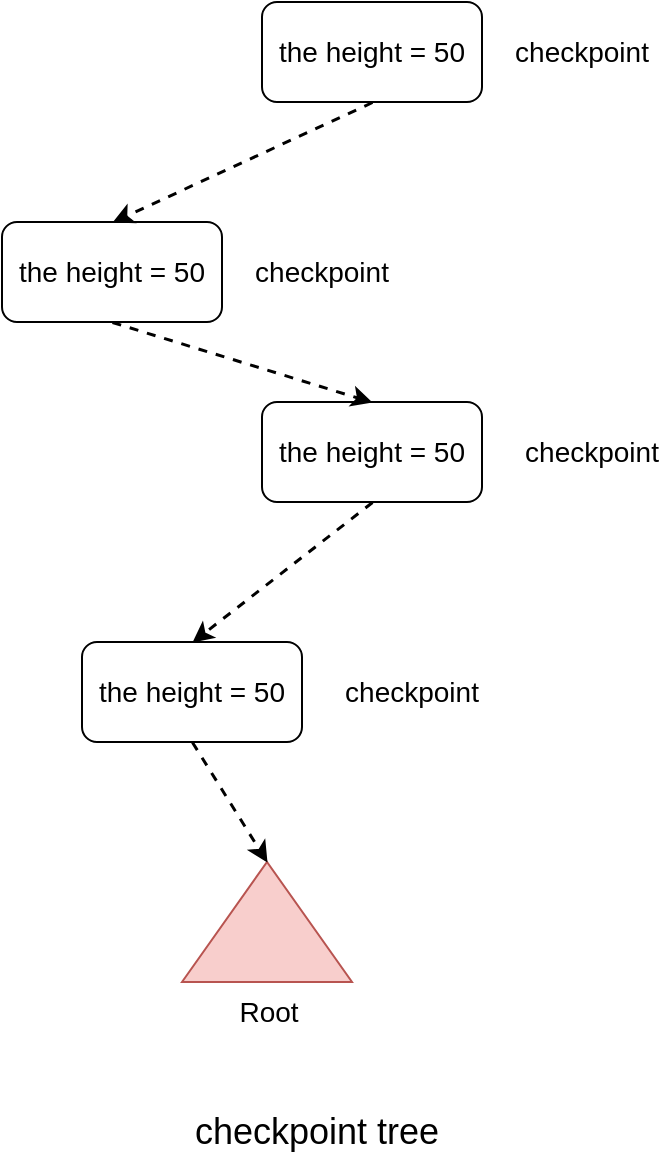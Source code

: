 <mxfile version="20.4.0" type="github">
  <diagram id="BRjr9ZerOnp95mnlU1ed" name="Page-1">
    <mxGraphModel dx="1426" dy="794" grid="1" gridSize="10" guides="1" tooltips="1" connect="1" arrows="1" fold="1" page="1" pageScale="1" pageWidth="850" pageHeight="1100" math="0" shadow="0">
      <root>
        <mxCell id="0" />
        <mxCell id="1" parent="0" />
        <mxCell id="RLKBM7uX8HX1U-3OUpCM-6" value="&lt;font style=&quot;user-select: auto; font-size: 14px;&quot;&gt;the height = 50&lt;/font&gt;" style="rounded=1;whiteSpace=wrap;html=1;" vertex="1" parent="1">
          <mxGeometry x="200" y="470" width="110" height="50" as="geometry" />
        </mxCell>
        <mxCell id="RLKBM7uX8HX1U-3OUpCM-11" value="&lt;font style=&quot;user-select: auto; font-size: 14px;&quot;&gt;the height = 50&lt;/font&gt;" style="rounded=1;whiteSpace=wrap;html=1;" vertex="1" parent="1">
          <mxGeometry x="290" y="350" width="110" height="50" as="geometry" />
        </mxCell>
        <mxCell id="RLKBM7uX8HX1U-3OUpCM-12" value="&lt;font style=&quot;user-select: auto; font-size: 14px;&quot;&gt;the height = 50&lt;/font&gt;" style="rounded=1;whiteSpace=wrap;html=1;" vertex="1" parent="1">
          <mxGeometry x="160" y="260" width="110" height="50" as="geometry" />
        </mxCell>
        <mxCell id="RLKBM7uX8HX1U-3OUpCM-13" value="&lt;font style=&quot;user-select: auto; font-size: 14px;&quot;&gt;the height = 50&lt;/font&gt;" style="rounded=1;whiteSpace=wrap;html=1;" vertex="1" parent="1">
          <mxGeometry x="290" y="150" width="110" height="50" as="geometry" />
        </mxCell>
        <mxCell id="RLKBM7uX8HX1U-3OUpCM-14" value="Root" style="verticalLabelPosition=bottom;verticalAlign=top;html=1;shape=mxgraph.basic.acute_triangle;dx=0.5;fontSize=14;fillColor=#f8cecc;strokeColor=#b85450;" vertex="1" parent="1">
          <mxGeometry x="250" y="580" width="85" height="60" as="geometry" />
        </mxCell>
        <mxCell id="RLKBM7uX8HX1U-3OUpCM-15" value="" style="endArrow=classic;html=1;rounded=0;fontSize=14;strokeWidth=1.5;entryX=0;entryY=0;entryDx=42.5;entryDy=0;dashed=1;entryPerimeter=0;exitX=0.5;exitY=1;exitDx=0;exitDy=0;" edge="1" parent="1" source="RLKBM7uX8HX1U-3OUpCM-6" target="RLKBM7uX8HX1U-3OUpCM-14">
          <mxGeometry width="50" height="50" relative="1" as="geometry">
            <mxPoint x="340" y="540" as="sourcePoint" />
            <mxPoint x="450" y="380" as="targetPoint" />
          </mxGeometry>
        </mxCell>
        <mxCell id="RLKBM7uX8HX1U-3OUpCM-16" value="" style="endArrow=classic;html=1;rounded=0;fontSize=14;strokeWidth=1.5;entryX=0.5;entryY=0;entryDx=0;entryDy=0;dashed=1;exitX=0.5;exitY=1;exitDx=0;exitDy=0;" edge="1" parent="1" source="RLKBM7uX8HX1U-3OUpCM-11" target="RLKBM7uX8HX1U-3OUpCM-6">
          <mxGeometry width="50" height="50" relative="1" as="geometry">
            <mxPoint x="265" y="520" as="sourcePoint" />
            <mxPoint x="302.5" y="590" as="targetPoint" />
          </mxGeometry>
        </mxCell>
        <mxCell id="RLKBM7uX8HX1U-3OUpCM-17" value="" style="endArrow=classic;html=1;rounded=0;fontSize=14;strokeWidth=1.5;entryX=0.5;entryY=0;entryDx=0;entryDy=0;dashed=1;exitX=0.5;exitY=1;exitDx=0;exitDy=0;" edge="1" parent="1" source="RLKBM7uX8HX1U-3OUpCM-12" target="RLKBM7uX8HX1U-3OUpCM-11">
          <mxGeometry width="50" height="50" relative="1" as="geometry">
            <mxPoint x="355" y="410" as="sourcePoint" />
            <mxPoint x="265" y="470" as="targetPoint" />
          </mxGeometry>
        </mxCell>
        <mxCell id="RLKBM7uX8HX1U-3OUpCM-18" value="" style="endArrow=classic;html=1;rounded=0;fontSize=14;strokeWidth=1.5;entryX=0.5;entryY=0;entryDx=0;entryDy=0;dashed=1;exitX=0.5;exitY=1;exitDx=0;exitDy=0;" edge="1" parent="1" source="RLKBM7uX8HX1U-3OUpCM-13" target="RLKBM7uX8HX1U-3OUpCM-12">
          <mxGeometry width="50" height="50" relative="1" as="geometry">
            <mxPoint x="205" y="320" as="sourcePoint" />
            <mxPoint x="355" y="360" as="targetPoint" />
          </mxGeometry>
        </mxCell>
        <mxCell id="RLKBM7uX8HX1U-3OUpCM-19" value="&lt;font style=&quot;user-select: auto; font-size: 14px;&quot;&gt;checkpoint&lt;/font&gt;" style="text;html=1;strokeColor=none;fillColor=none;align=center;verticalAlign=middle;whiteSpace=wrap;rounded=0;fontSize=14;" vertex="1" parent="1">
          <mxGeometry x="335" y="480" width="60" height="30" as="geometry" />
        </mxCell>
        <mxCell id="RLKBM7uX8HX1U-3OUpCM-20" value="&lt;font style=&quot;user-select: auto; font-size: 18px;&quot;&gt;checkpoint tree&lt;/font&gt;" style="text;html=1;strokeColor=none;fillColor=none;align=center;verticalAlign=middle;whiteSpace=wrap;rounded=0;fontSize=14;" vertex="1" parent="1">
          <mxGeometry x="225" y="700" width="185" height="30" as="geometry" />
        </mxCell>
        <mxCell id="RLKBM7uX8HX1U-3OUpCM-21" value="&lt;font style=&quot;user-select: auto; font-size: 14px;&quot;&gt;checkpoint&lt;/font&gt;" style="text;html=1;strokeColor=none;fillColor=none;align=center;verticalAlign=middle;whiteSpace=wrap;rounded=0;fontSize=14;" vertex="1" parent="1">
          <mxGeometry x="425" y="360" width="60" height="30" as="geometry" />
        </mxCell>
        <mxCell id="RLKBM7uX8HX1U-3OUpCM-22" value="&lt;font style=&quot;user-select: auto; font-size: 14px;&quot;&gt;checkpoint&lt;/font&gt;" style="text;html=1;strokeColor=none;fillColor=none;align=center;verticalAlign=middle;whiteSpace=wrap;rounded=0;fontSize=14;" vertex="1" parent="1">
          <mxGeometry x="290" y="270" width="60" height="30" as="geometry" />
        </mxCell>
        <mxCell id="RLKBM7uX8HX1U-3OUpCM-23" value="&lt;font style=&quot;user-select: auto; font-size: 14px;&quot;&gt;checkpoint&lt;/font&gt;" style="text;html=1;strokeColor=none;fillColor=none;align=center;verticalAlign=middle;whiteSpace=wrap;rounded=0;fontSize=14;" vertex="1" parent="1">
          <mxGeometry x="420" y="160" width="60" height="30" as="geometry" />
        </mxCell>
      </root>
    </mxGraphModel>
  </diagram>
</mxfile>
